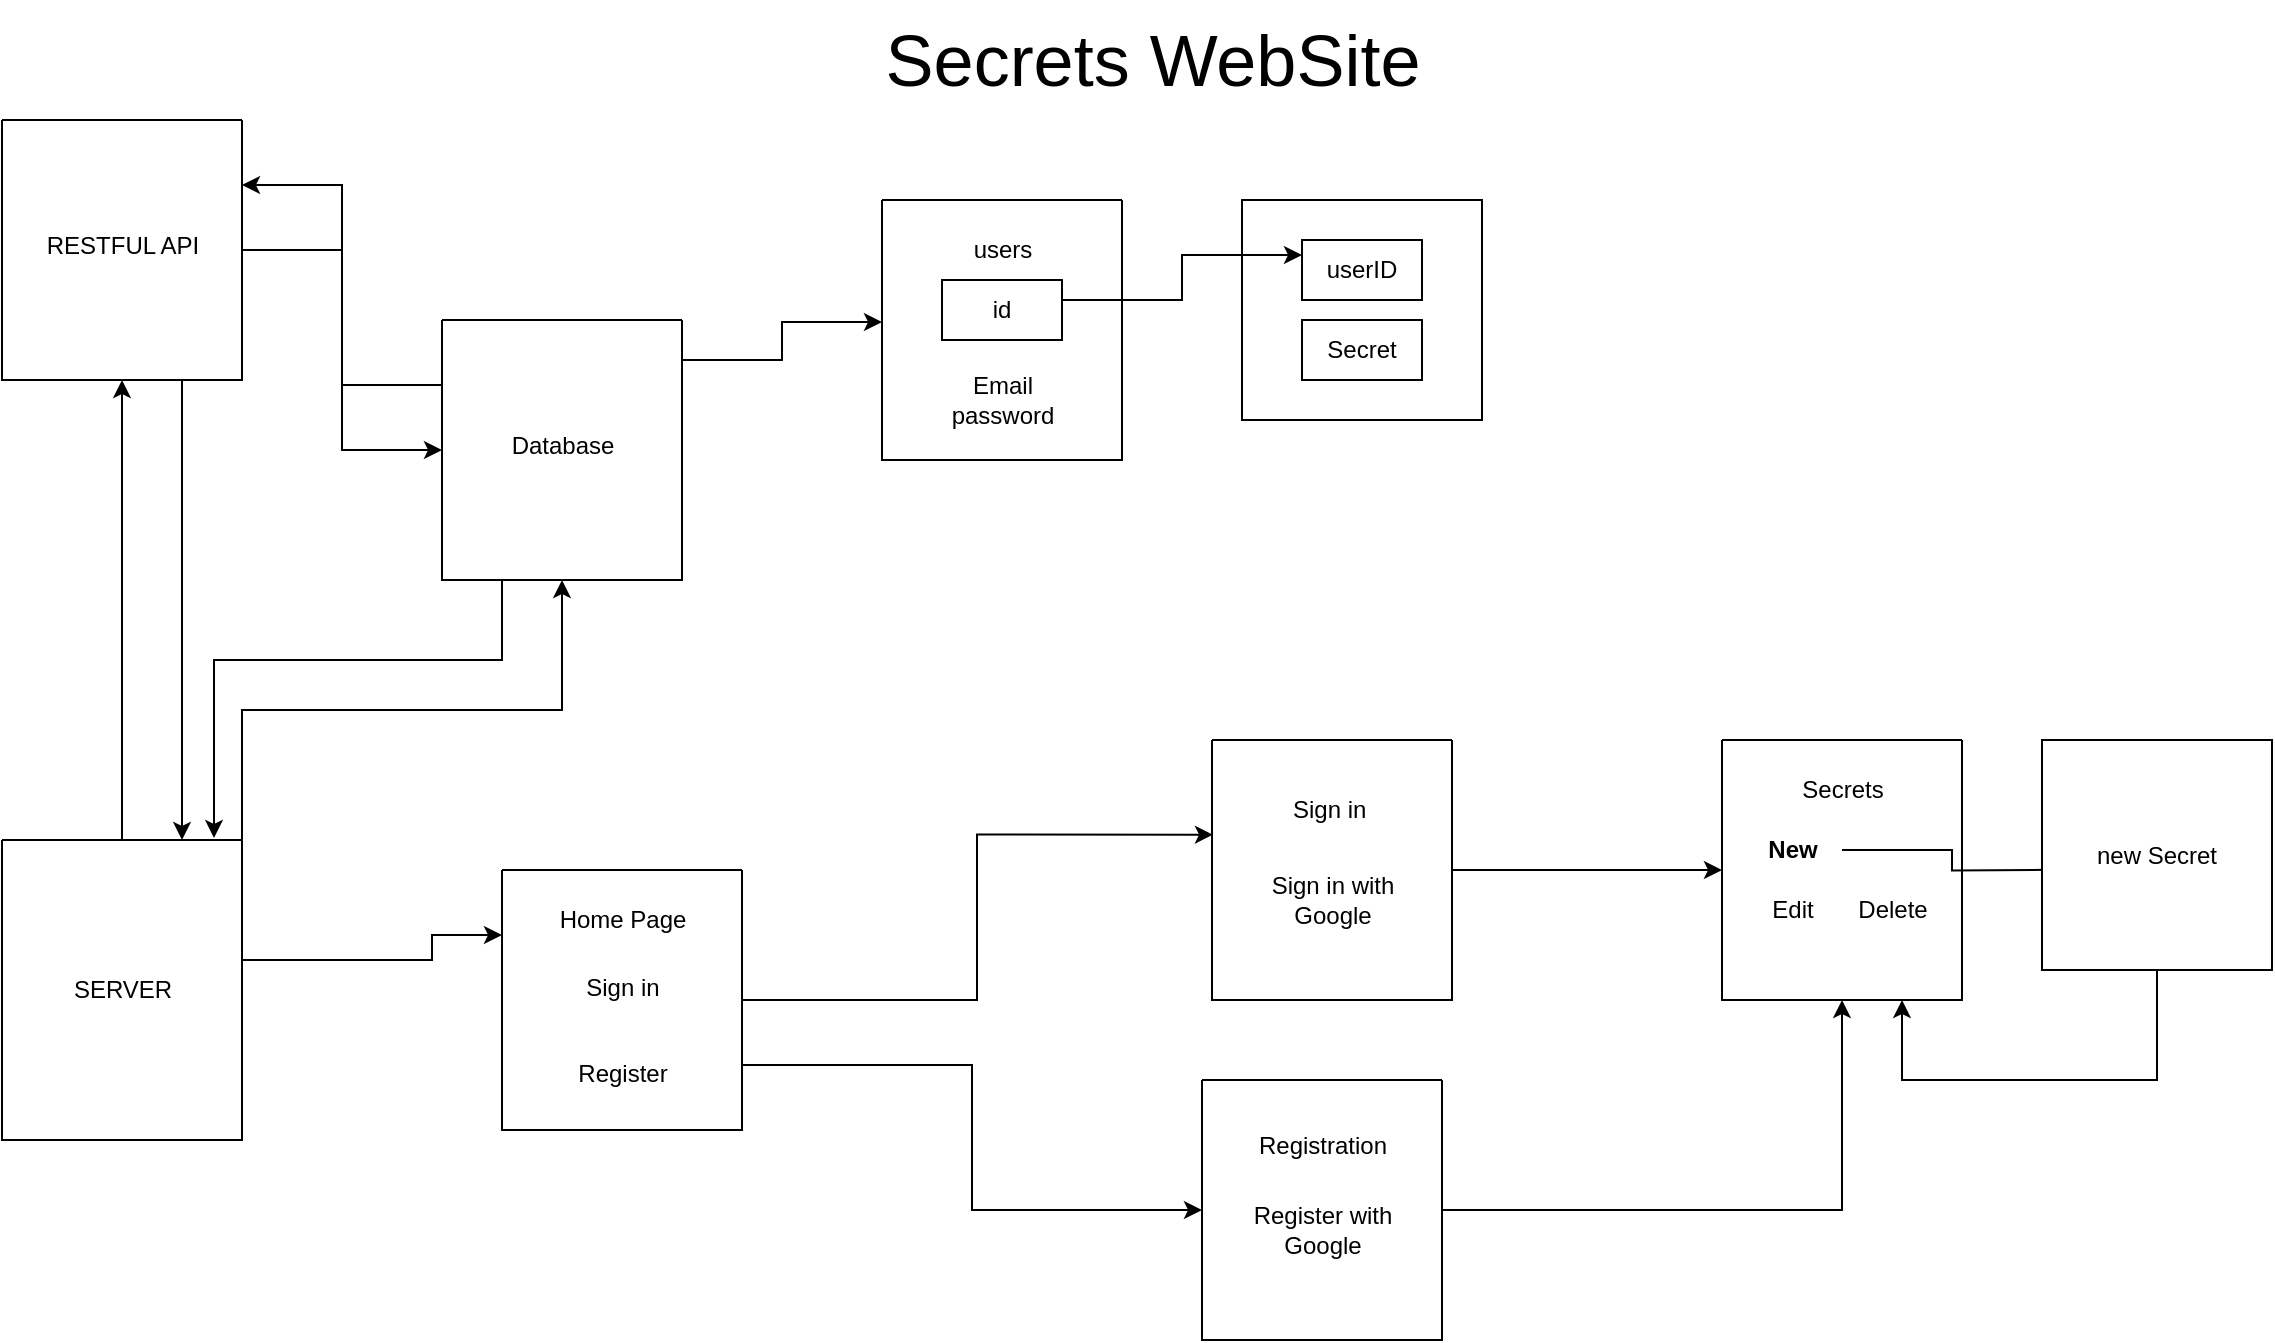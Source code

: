 <mxfile version="26.0.12">
  <diagram name="Page-1" id="6Zagj8dgfj8dllG4x7O4">
    <mxGraphModel dx="1878" dy="938" grid="1" gridSize="10" guides="1" tooltips="1" connect="1" arrows="1" fold="1" page="1" pageScale="1" pageWidth="850" pageHeight="1100" math="0" shadow="0">
      <root>
        <mxCell id="0" />
        <mxCell id="1" parent="0" />
        <mxCell id="wkqwwmdI4yHkRJwuDvsd-35" style="edgeStyle=orthogonalEdgeStyle;rounded=0;orthogonalLoop=1;jettySize=auto;html=1;exitX=1;exitY=0.5;exitDx=0;exitDy=0;entryX=0;entryY=0.5;entryDx=0;entryDy=0;" parent="1" source="wkqwwmdI4yHkRJwuDvsd-1" target="wkqwwmdI4yHkRJwuDvsd-36" edge="1">
          <mxGeometry relative="1" as="geometry">
            <mxPoint x="1170" y="504.824" as="targetPoint" />
          </mxGeometry>
        </mxCell>
        <mxCell id="wkqwwmdI4yHkRJwuDvsd-1" value="" style="swimlane;startSize=0;" parent="1" vertex="1">
          <mxGeometry x="885" y="440" width="120" height="130" as="geometry" />
        </mxCell>
        <mxCell id="wkqwwmdI4yHkRJwuDvsd-5" value="Sign in&amp;nbsp;" style="text;html=1;align=center;verticalAlign=middle;resizable=0;points=[];autosize=1;strokeColor=none;fillColor=none;" parent="wkqwwmdI4yHkRJwuDvsd-1" vertex="1">
          <mxGeometry x="30" y="20" width="60" height="30" as="geometry" />
        </mxCell>
        <mxCell id="wkqwwmdI4yHkRJwuDvsd-7" value="Sign in with&lt;br&gt;Google" style="text;html=1;align=center;verticalAlign=middle;resizable=0;points=[];autosize=1;strokeColor=none;fillColor=none;" parent="wkqwwmdI4yHkRJwuDvsd-1" vertex="1">
          <mxGeometry x="20" y="60" width="80" height="40" as="geometry" />
        </mxCell>
        <mxCell id="wkqwwmdI4yHkRJwuDvsd-50" style="edgeStyle=orthogonalEdgeStyle;rounded=0;orthogonalLoop=1;jettySize=auto;html=1;exitX=1;exitY=0.75;exitDx=0;exitDy=0;entryX=0;entryY=0.5;entryDx=0;entryDy=0;" parent="1" source="wkqwwmdI4yHkRJwuDvsd-2" target="wkqwwmdI4yHkRJwuDvsd-3" edge="1">
          <mxGeometry relative="1" as="geometry" />
        </mxCell>
        <mxCell id="wkqwwmdI4yHkRJwuDvsd-2" value="" style="swimlane;startSize=0;" parent="1" vertex="1">
          <mxGeometry x="530" y="505" width="120" height="130" as="geometry" />
        </mxCell>
        <mxCell id="wkqwwmdI4yHkRJwuDvsd-4" value="Sign in&lt;div&gt;&lt;br&gt;&lt;/div&gt;&lt;div&gt;&lt;br&gt;Register&lt;/div&gt;" style="text;html=1;align=center;verticalAlign=middle;resizable=0;points=[];autosize=1;strokeColor=none;fillColor=none;" parent="wkqwwmdI4yHkRJwuDvsd-2" vertex="1">
          <mxGeometry x="25" y="45" width="70" height="70" as="geometry" />
        </mxCell>
        <mxCell id="wkqwwmdI4yHkRJwuDvsd-47" value="Home Page" style="text;html=1;align=center;verticalAlign=middle;resizable=0;points=[];autosize=1;strokeColor=none;fillColor=none;" parent="wkqwwmdI4yHkRJwuDvsd-2" vertex="1">
          <mxGeometry x="15" y="10" width="90" height="30" as="geometry" />
        </mxCell>
        <mxCell id="wkqwwmdI4yHkRJwuDvsd-39" style="edgeStyle=orthogonalEdgeStyle;rounded=0;orthogonalLoop=1;jettySize=auto;html=1;exitX=1;exitY=0.5;exitDx=0;exitDy=0;entryX=0.5;entryY=1;entryDx=0;entryDy=0;" parent="1" source="wkqwwmdI4yHkRJwuDvsd-3" target="wkqwwmdI4yHkRJwuDvsd-36" edge="1">
          <mxGeometry relative="1" as="geometry" />
        </mxCell>
        <mxCell id="wkqwwmdI4yHkRJwuDvsd-3" value="" style="swimlane;startSize=0;" parent="1" vertex="1">
          <mxGeometry x="880" y="610" width="120" height="130" as="geometry" />
        </mxCell>
        <mxCell id="wkqwwmdI4yHkRJwuDvsd-6" value="Registration" style="text;html=1;align=center;verticalAlign=middle;resizable=0;points=[];autosize=1;strokeColor=none;fillColor=none;" parent="wkqwwmdI4yHkRJwuDvsd-3" vertex="1">
          <mxGeometry x="15" y="18" width="90" height="30" as="geometry" />
        </mxCell>
        <mxCell id="wkqwwmdI4yHkRJwuDvsd-8" value="Register with&lt;br&gt;Google" style="text;html=1;align=center;verticalAlign=middle;resizable=0;points=[];autosize=1;strokeColor=none;fillColor=none;" parent="wkqwwmdI4yHkRJwuDvsd-3" vertex="1">
          <mxGeometry x="15" y="55" width="90" height="40" as="geometry" />
        </mxCell>
        <mxCell id="wkqwwmdI4yHkRJwuDvsd-18" style="edgeStyle=orthogonalEdgeStyle;rounded=0;orthogonalLoop=1;jettySize=auto;html=1;entryX=0.5;entryY=1;entryDx=0;entryDy=0;" parent="1" source="wkqwwmdI4yHkRJwuDvsd-9" target="wkqwwmdI4yHkRJwuDvsd-11" edge="1">
          <mxGeometry relative="1" as="geometry" />
        </mxCell>
        <mxCell id="wkqwwmdI4yHkRJwuDvsd-48" style="edgeStyle=orthogonalEdgeStyle;rounded=0;orthogonalLoop=1;jettySize=auto;html=1;entryX=0;entryY=0.25;entryDx=0;entryDy=0;" parent="1" source="wkqwwmdI4yHkRJwuDvsd-9" target="wkqwwmdI4yHkRJwuDvsd-2" edge="1">
          <mxGeometry relative="1" as="geometry">
            <mxPoint x="580" y="570" as="targetPoint" />
            <Array as="points">
              <mxPoint x="495" y="550" />
              <mxPoint x="495" y="538" />
            </Array>
          </mxGeometry>
        </mxCell>
        <mxCell id="wkqwwmdI4yHkRJwuDvsd-72" style="edgeStyle=orthogonalEdgeStyle;rounded=0;orthogonalLoop=1;jettySize=auto;html=1;exitX=1;exitY=0;exitDx=0;exitDy=0;" parent="1" source="wkqwwmdI4yHkRJwuDvsd-9" target="wkqwwmdI4yHkRJwuDvsd-14" edge="1">
          <mxGeometry relative="1" as="geometry" />
        </mxCell>
        <mxCell id="wkqwwmdI4yHkRJwuDvsd-9" value="" style="swimlane;startSize=0;" parent="1" vertex="1">
          <mxGeometry x="280" y="490" width="120" height="150" as="geometry" />
        </mxCell>
        <mxCell id="wkqwwmdI4yHkRJwuDvsd-10" value="SERVER" style="text;html=1;align=center;verticalAlign=middle;resizable=0;points=[];autosize=1;strokeColor=none;fillColor=none;" parent="wkqwwmdI4yHkRJwuDvsd-9" vertex="1">
          <mxGeometry x="25" y="60" width="70" height="30" as="geometry" />
        </mxCell>
        <mxCell id="wkqwwmdI4yHkRJwuDvsd-17" style="edgeStyle=orthogonalEdgeStyle;rounded=0;orthogonalLoop=1;jettySize=auto;html=1;entryX=0;entryY=0.5;entryDx=0;entryDy=0;" parent="1" source="wkqwwmdI4yHkRJwuDvsd-11" target="wkqwwmdI4yHkRJwuDvsd-14" edge="1">
          <mxGeometry relative="1" as="geometry" />
        </mxCell>
        <mxCell id="wkqwwmdI4yHkRJwuDvsd-30" style="edgeStyle=orthogonalEdgeStyle;rounded=0;orthogonalLoop=1;jettySize=auto;html=1;exitX=0.75;exitY=1;exitDx=0;exitDy=0;entryX=0.75;entryY=0;entryDx=0;entryDy=0;" parent="1" source="wkqwwmdI4yHkRJwuDvsd-11" target="wkqwwmdI4yHkRJwuDvsd-9" edge="1">
          <mxGeometry relative="1" as="geometry" />
        </mxCell>
        <mxCell id="wkqwwmdI4yHkRJwuDvsd-11" value="" style="swimlane;startSize=0;" parent="1" vertex="1">
          <mxGeometry x="280" y="130" width="120" height="130" as="geometry" />
        </mxCell>
        <mxCell id="wkqwwmdI4yHkRJwuDvsd-12" value="RESTFUL API" style="text;html=1;align=center;verticalAlign=middle;resizable=0;points=[];autosize=1;strokeColor=none;fillColor=none;" parent="wkqwwmdI4yHkRJwuDvsd-11" vertex="1">
          <mxGeometry x="10" y="48" width="100" height="30" as="geometry" />
        </mxCell>
        <mxCell id="wkqwwmdI4yHkRJwuDvsd-31" style="edgeStyle=orthogonalEdgeStyle;rounded=0;orthogonalLoop=1;jettySize=auto;html=1;exitX=0;exitY=0.25;exitDx=0;exitDy=0;entryX=1;entryY=0.25;entryDx=0;entryDy=0;" parent="1" source="wkqwwmdI4yHkRJwuDvsd-14" target="wkqwwmdI4yHkRJwuDvsd-11" edge="1">
          <mxGeometry relative="1" as="geometry" />
        </mxCell>
        <mxCell id="wkqwwmdI4yHkRJwuDvsd-55" style="edgeStyle=orthogonalEdgeStyle;rounded=0;orthogonalLoop=1;jettySize=auto;html=1;exitX=1;exitY=0.5;exitDx=0;exitDy=0;" parent="1" source="wkqwwmdI4yHkRJwuDvsd-14" target="wkqwwmdI4yHkRJwuDvsd-56" edge="1">
          <mxGeometry relative="1" as="geometry">
            <mxPoint x="720" y="230" as="targetPoint" />
            <Array as="points">
              <mxPoint x="620" y="250" />
              <mxPoint x="670" y="250" />
              <mxPoint x="670" y="231" />
            </Array>
          </mxGeometry>
        </mxCell>
        <mxCell id="wkqwwmdI4yHkRJwuDvsd-14" value="" style="swimlane;startSize=0;" parent="1" vertex="1">
          <mxGeometry x="500" y="230" width="120" height="130" as="geometry" />
        </mxCell>
        <mxCell id="wkqwwmdI4yHkRJwuDvsd-15" value="Database" style="text;html=1;align=center;verticalAlign=middle;resizable=0;points=[];autosize=1;strokeColor=none;fillColor=none;" parent="wkqwwmdI4yHkRJwuDvsd-14" vertex="1">
          <mxGeometry x="25" y="48" width="70" height="30" as="geometry" />
        </mxCell>
        <mxCell id="wkqwwmdI4yHkRJwuDvsd-40" style="edgeStyle=orthogonalEdgeStyle;rounded=0;orthogonalLoop=1;jettySize=auto;html=1;" parent="1" source="wkqwwmdI4yHkRJwuDvsd-45" edge="1">
          <mxGeometry relative="1" as="geometry">
            <mxPoint x="1310" y="504.824" as="targetPoint" />
          </mxGeometry>
        </mxCell>
        <mxCell id="wkqwwmdI4yHkRJwuDvsd-36" value="" style="swimlane;startSize=0;" parent="1" vertex="1">
          <mxGeometry x="1140" y="440" width="120" height="130" as="geometry" />
        </mxCell>
        <mxCell id="wkqwwmdI4yHkRJwuDvsd-38" value="Secrets" style="text;html=1;align=center;verticalAlign=middle;resizable=0;points=[];autosize=1;strokeColor=none;fillColor=none;" parent="wkqwwmdI4yHkRJwuDvsd-36" vertex="1">
          <mxGeometry x="30" y="10" width="60" height="30" as="geometry" />
        </mxCell>
        <mxCell id="wkqwwmdI4yHkRJwuDvsd-44" value="Edit" style="text;html=1;align=center;verticalAlign=middle;resizable=0;points=[];autosize=1;strokeColor=none;fillColor=none;" parent="wkqwwmdI4yHkRJwuDvsd-36" vertex="1">
          <mxGeometry x="15" y="70" width="40" height="30" as="geometry" />
        </mxCell>
        <mxCell id="wkqwwmdI4yHkRJwuDvsd-45" value="&lt;b&gt;New&lt;/b&gt;" style="text;html=1;align=center;verticalAlign=middle;resizable=0;points=[];autosize=1;strokeColor=none;fillColor=none;" parent="wkqwwmdI4yHkRJwuDvsd-36" vertex="1">
          <mxGeometry x="10" y="40" width="50" height="30" as="geometry" />
        </mxCell>
        <mxCell id="wkqwwmdI4yHkRJwuDvsd-46" value="Delete" style="text;html=1;align=center;verticalAlign=middle;resizable=0;points=[];autosize=1;strokeColor=none;fillColor=none;" parent="wkqwwmdI4yHkRJwuDvsd-36" vertex="1">
          <mxGeometry x="55" y="70" width="60" height="30" as="geometry" />
        </mxCell>
        <mxCell id="wkqwwmdI4yHkRJwuDvsd-43" style="edgeStyle=orthogonalEdgeStyle;rounded=0;orthogonalLoop=1;jettySize=auto;html=1;exitX=0.5;exitY=1;exitDx=0;exitDy=0;entryX=0.75;entryY=1;entryDx=0;entryDy=0;" parent="1" source="wkqwwmdI4yHkRJwuDvsd-41" target="wkqwwmdI4yHkRJwuDvsd-36" edge="1">
          <mxGeometry relative="1" as="geometry">
            <mxPoint x="1270" y="650.0" as="targetPoint" />
            <Array as="points">
              <mxPoint x="1357" y="610" />
              <mxPoint x="1230" y="610" />
            </Array>
          </mxGeometry>
        </mxCell>
        <mxCell id="wkqwwmdI4yHkRJwuDvsd-41" value="new Secret" style="whiteSpace=wrap;html=1;aspect=fixed;" parent="1" vertex="1">
          <mxGeometry x="1300" y="440" width="115" height="115" as="geometry" />
        </mxCell>
        <mxCell id="wkqwwmdI4yHkRJwuDvsd-49" style="edgeStyle=orthogonalEdgeStyle;rounded=0;orthogonalLoop=1;jettySize=auto;html=1;exitX=1;exitY=0.5;exitDx=0;exitDy=0;entryX=0.004;entryY=0.364;entryDx=0;entryDy=0;entryPerimeter=0;" parent="1" source="wkqwwmdI4yHkRJwuDvsd-2" target="wkqwwmdI4yHkRJwuDvsd-1" edge="1">
          <mxGeometry relative="1" as="geometry" />
        </mxCell>
        <mxCell id="wkqwwmdI4yHkRJwuDvsd-51" value="&lt;font style=&quot;font-size: 36px;&quot;&gt;Secrets WebSite&lt;/font&gt;" style="text;html=1;align=center;verticalAlign=middle;resizable=0;points=[];autosize=1;strokeColor=none;fillColor=none;" parent="1" vertex="1">
          <mxGeometry x="710" y="70" width="290" height="60" as="geometry" />
        </mxCell>
        <mxCell id="wkqwwmdI4yHkRJwuDvsd-56" value="" style="swimlane;startSize=0;" parent="1" vertex="1">
          <mxGeometry x="720" y="170" width="120" height="130" as="geometry" />
        </mxCell>
        <mxCell id="wkqwwmdI4yHkRJwuDvsd-57" value="Email&lt;br&gt;password" style="text;html=1;align=center;verticalAlign=middle;resizable=0;points=[];autosize=1;strokeColor=none;fillColor=none;" parent="wkqwwmdI4yHkRJwuDvsd-56" vertex="1">
          <mxGeometry x="25" y="80" width="70" height="40" as="geometry" />
        </mxCell>
        <mxCell id="wkqwwmdI4yHkRJwuDvsd-58" value="users" style="text;html=1;align=center;verticalAlign=middle;resizable=0;points=[];autosize=1;strokeColor=none;fillColor=none;" parent="wkqwwmdI4yHkRJwuDvsd-56" vertex="1">
          <mxGeometry x="35" y="10" width="50" height="30" as="geometry" />
        </mxCell>
        <mxCell id="wkqwwmdI4yHkRJwuDvsd-64" value="&lt;span style=&quot;text-wrap-mode: nowrap;&quot;&gt;id&lt;/span&gt;" style="whiteSpace=wrap;html=1;" parent="wkqwwmdI4yHkRJwuDvsd-56" vertex="1">
          <mxGeometry x="30" y="40" width="60" height="30" as="geometry" />
        </mxCell>
        <mxCell id="wkqwwmdI4yHkRJwuDvsd-67" value="" style="whiteSpace=wrap;html=1;" parent="1" vertex="1">
          <mxGeometry x="900" y="170" width="120" height="110" as="geometry" />
        </mxCell>
        <mxCell id="wkqwwmdI4yHkRJwuDvsd-68" style="edgeStyle=orthogonalEdgeStyle;rounded=0;orthogonalLoop=1;jettySize=auto;html=1;exitX=1;exitY=0.75;exitDx=0;exitDy=0;entryX=0;entryY=0.25;entryDx=0;entryDy=0;" parent="1" source="wkqwwmdI4yHkRJwuDvsd-64" target="wkqwwmdI4yHkRJwuDvsd-69" edge="1">
          <mxGeometry relative="1" as="geometry">
            <Array as="points">
              <mxPoint x="810" y="220" />
              <mxPoint x="870" y="220" />
              <mxPoint x="870" y="198" />
            </Array>
          </mxGeometry>
        </mxCell>
        <mxCell id="wkqwwmdI4yHkRJwuDvsd-69" value="&lt;span style=&quot;text-wrap-mode: nowrap;&quot;&gt;userID&lt;/span&gt;" style="whiteSpace=wrap;html=1;" parent="1" vertex="1">
          <mxGeometry x="930" y="190" width="60" height="30" as="geometry" />
        </mxCell>
        <mxCell id="wkqwwmdI4yHkRJwuDvsd-71" value="&lt;span style=&quot;text-wrap-mode: nowrap;&quot;&gt;Secret&lt;/span&gt;" style="whiteSpace=wrap;html=1;" parent="1" vertex="1">
          <mxGeometry x="930" y="230" width="60" height="30" as="geometry" />
        </mxCell>
        <mxCell id="wkqwwmdI4yHkRJwuDvsd-73" style="edgeStyle=orthogonalEdgeStyle;rounded=0;orthogonalLoop=1;jettySize=auto;html=1;exitX=0.25;exitY=1;exitDx=0;exitDy=0;" parent="1" source="wkqwwmdI4yHkRJwuDvsd-14" edge="1">
          <mxGeometry relative="1" as="geometry">
            <mxPoint x="386" y="489" as="targetPoint" />
            <Array as="points">
              <mxPoint x="530" y="400" />
              <mxPoint x="386" y="400" />
            </Array>
          </mxGeometry>
        </mxCell>
      </root>
    </mxGraphModel>
  </diagram>
</mxfile>

